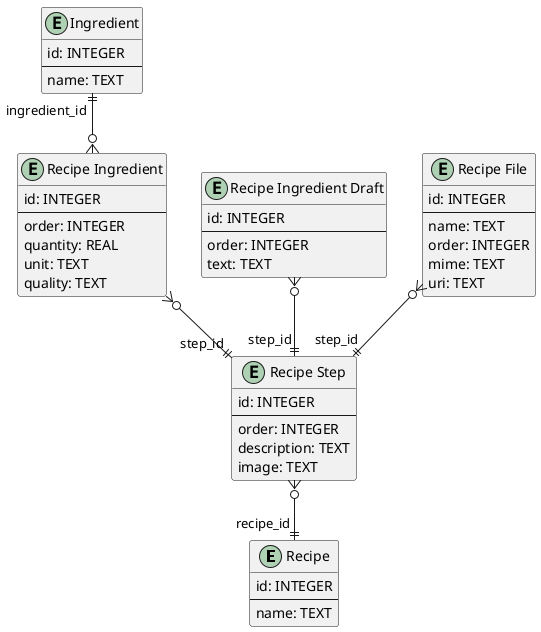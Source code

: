 @startuml

'The field types are from <https://www.sqlite.org/datatype3.html>.

entity "Recipe" as recipe {
  id: INTEGER
  --
  name: TEXT
}

entity "Recipe Step" as recipe_step {
  id: INTEGER
  --
  order: INTEGER
  description: TEXT
  image: TEXT
}
recipe_step }o--|| "recipe_id" recipe

entity "Recipe Ingredient" as recipe_ingredient {
  id: INTEGER
  --
  order: INTEGER
  quantity: REAL
  unit: TEXT
  quality: TEXT
}
recipe_ingredient }o--|| "step_id" recipe_step

entity "Recipe Ingredient Draft" as recipe_ingredient_draft {
  id: INTEGER
  --
  order: INTEGER
  text: TEXT
}
recipe_ingredient_draft }o--|| "step_id" recipe_step

entity "Ingredient" as ingredient {
  id: INTEGER
  --
  name: TEXT
}
ingredient "ingredient_id" ||--o{ recipe_ingredient

entity "Recipe File" as recipe_file {
  id: INTEGER
  --
  name: TEXT
  order: INTEGER
  mime: TEXT
  uri: TEXT
}
recipe_file }o--|| "step_id" recipe_step

@enduml